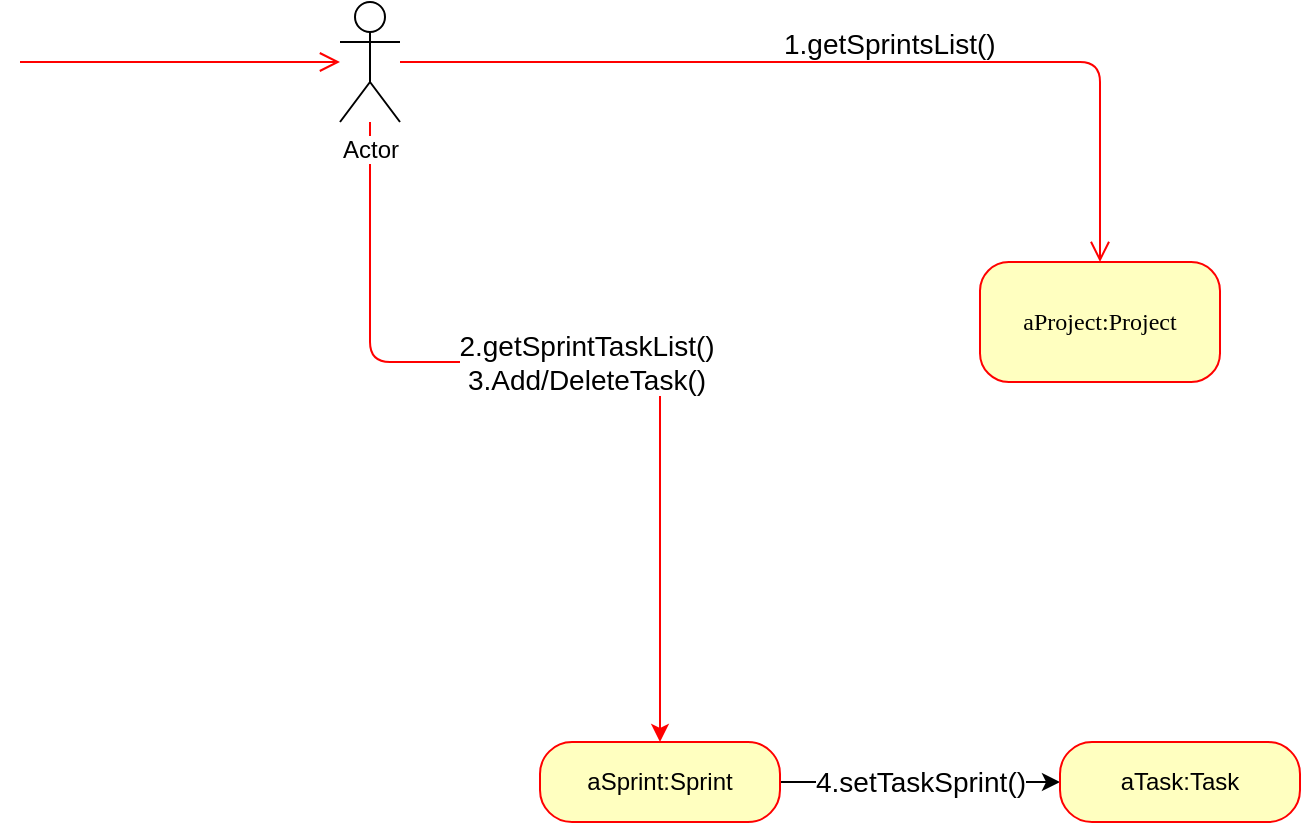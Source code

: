 <mxfile version="10.6.8" type="github"><diagram id="GnmNSkd-aUkjhwBv5v0H" name="Page-1"><mxGraphModel dx="1394" dy="796" grid="1" gridSize="10" guides="1" tooltips="1" connect="1" arrows="1" fold="1" page="1" pageScale="1" pageWidth="827" pageHeight="1169" math="0" shadow="0"><root><mxCell id="0"/><mxCell id="1" parent="0"/><mxCell id="30n0NXdU2qcggyHIipkW-2" value="aProject:Project" style="rounded=1;whiteSpace=wrap;html=1;arcSize=24;fillColor=#ffffc0;strokeColor=#ff0000;shadow=0;comic=0;labelBackgroundColor=none;fontFamily=Verdana;fontSize=12;fontColor=#000000;align=center;" parent="1" vertex="1"><mxGeometry x="640" y="250" width="120" height="60" as="geometry"/></mxCell><mxCell id="30n0NXdU2qcggyHIipkW-3" style="edgeStyle=orthogonalEdgeStyle;html=1;labelBackgroundColor=none;endArrow=open;endSize=8;strokeColor=#ff0000;fontFamily=Verdana;fontSize=12;align=left;" parent="1" edge="1"><mxGeometry relative="1" as="geometry"><mxPoint x="320" y="150" as="targetPoint"/><mxPoint x="160" y="150" as="sourcePoint"/></mxGeometry></mxCell><mxCell id="30n0NXdU2qcggyHIipkW-4" style="edgeStyle=orthogonalEdgeStyle;html=1;labelBackgroundColor=none;endArrow=open;endSize=8;strokeColor=#ff0000;fontFamily=Verdana;fontSize=12;align=left;" parent="1" target="30n0NXdU2qcggyHIipkW-2" edge="1"><mxGeometry relative="1" as="geometry"><Array as="points"><mxPoint x="360" y="150"/><mxPoint x="480" y="150"/></Array><mxPoint x="350" y="150" as="sourcePoint"/><mxPoint x="450" y="160" as="targetPoint"/></mxGeometry></mxCell><mxCell id="30n0NXdU2qcggyHIipkW-5" value="2.getSprintTaskList() &lt;br style=&quot;font-size: 14px;&quot;&gt;3.Add/DeleteTask()" style="edgeStyle=orthogonalEdgeStyle;rounded=1;orthogonalLoop=1;jettySize=auto;html=1;entryX=0.5;entryY=0;entryDx=0;entryDy=0;strokeColor=#FF0000;fontSize=14;" parent="1" source="30n0NXdU2qcggyHIipkW-6" target="30n0NXdU2qcggyHIipkW-9" edge="1"><mxGeometry relative="1" as="geometry"><Array as="points"><mxPoint x="335" y="300"/><mxPoint x="480" y="300"/></Array></mxGeometry></mxCell><mxCell id="30n0NXdU2qcggyHIipkW-6" value="Actor" style="shape=umlActor;verticalLabelPosition=bottom;labelBackgroundColor=#ffffff;verticalAlign=top;html=1;outlineConnect=0;" parent="1" vertex="1"><mxGeometry x="320" y="120" width="30" height="60" as="geometry"/></mxCell><mxCell id="30n0NXdU2qcggyHIipkW-7" value="&lt;font style=&quot;font-size: 14px;&quot;&gt;1.getSprintsList()&lt;/font&gt;" style="text;html=1;resizable=0;points=[];autosize=1;align=left;verticalAlign=top;spacingTop=-4;fontSize=14;" parent="1" vertex="1"><mxGeometry x="540" y="130" width="90" height="20" as="geometry"/></mxCell><mxCell id="30n0NXdU2qcggyHIipkW-12" value="4.setTaskSprint()" style="edgeStyle=orthogonalEdgeStyle;rounded=0;orthogonalLoop=1;jettySize=auto;html=1;fontSize=14;" parent="1" source="30n0NXdU2qcggyHIipkW-9" target="30n0NXdU2qcggyHIipkW-11" edge="1"><mxGeometry relative="1" as="geometry"/></mxCell><mxCell id="30n0NXdU2qcggyHIipkW-9" value="aSprint:Sprint" style="rounded=1;whiteSpace=wrap;html=1;arcSize=40;fontColor=#000000;fillColor=#ffffc0;strokeColor=#ff0000;" parent="1" vertex="1"><mxGeometry x="420" y="490" width="120" height="40" as="geometry"/></mxCell><mxCell id="30n0NXdU2qcggyHIipkW-11" value="aTask:Task" style="rounded=1;whiteSpace=wrap;html=1;arcSize=40;fontColor=#000000;fillColor=#ffffc0;strokeColor=#ff0000;" parent="1" vertex="1"><mxGeometry x="680" y="490" width="120" height="40" as="geometry"/></mxCell></root></mxGraphModel></diagram></mxfile>